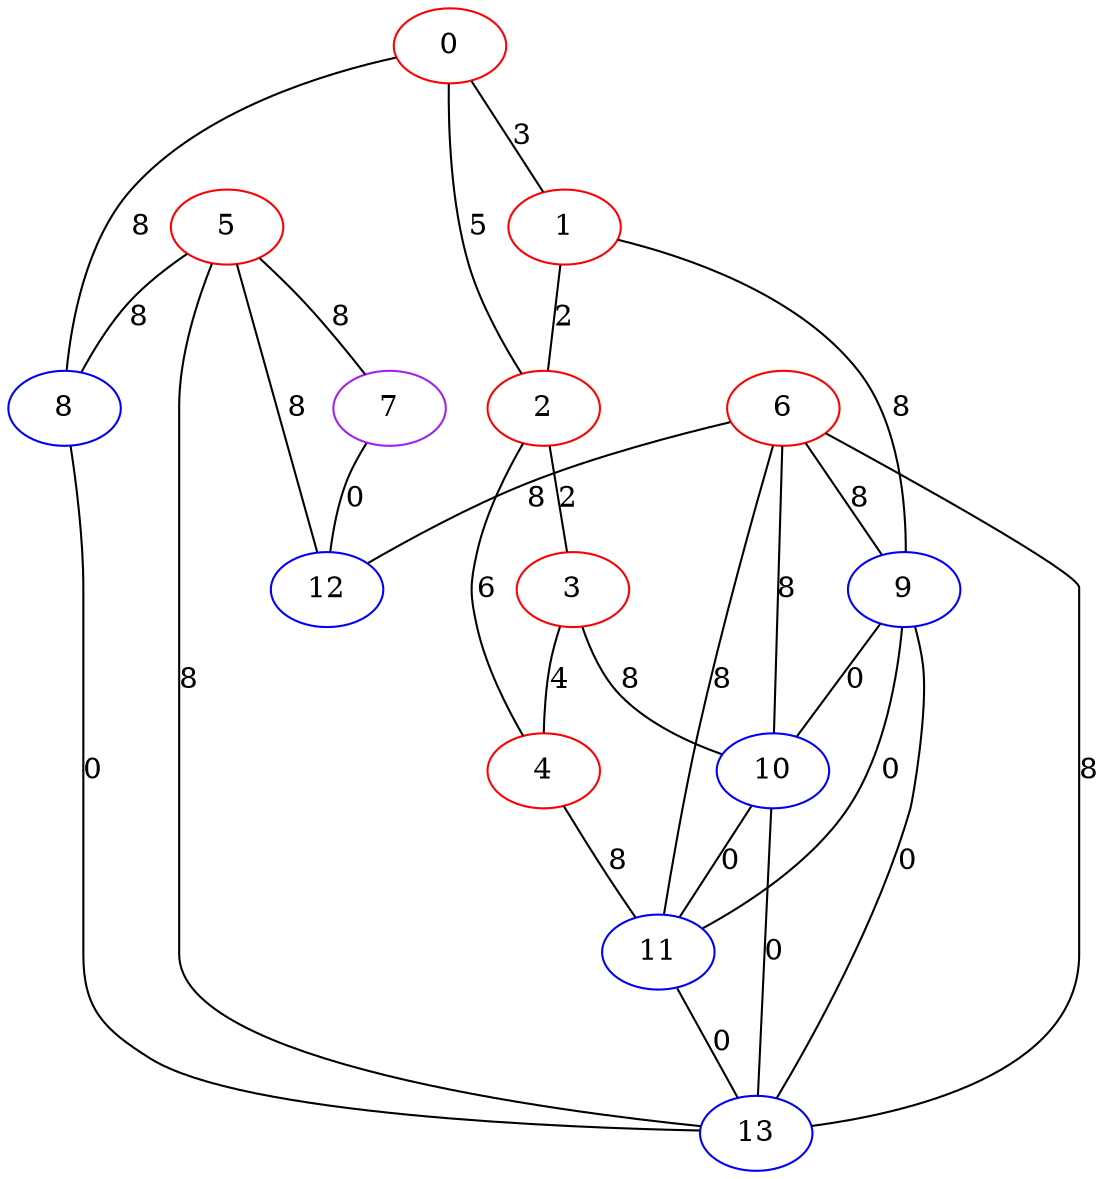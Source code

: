 graph "" {
0 [color=red, weight=1];
1 [color=red, weight=1];
2 [color=red, weight=1];
3 [color=red, weight=1];
4 [color=red, weight=1];
5 [color=red, weight=1];
6 [color=red, weight=1];
7 [color=purple, weight=4];
8 [color=blue, weight=3];
9 [color=blue, weight=3];
10 [color=blue, weight=3];
11 [color=blue, weight=3];
12 [color=blue, weight=3];
13 [color=blue, weight=3];
0 -- 8  [key=0, label=8];
0 -- 1  [key=0, label=3];
0 -- 2  [key=0, label=5];
1 -- 9  [key=0, label=8];
1 -- 2  [key=0, label=2];
2 -- 3  [key=0, label=2];
2 -- 4  [key=0, label=6];
3 -- 4  [key=0, label=4];
3 -- 10  [key=0, label=8];
4 -- 11  [key=0, label=8];
5 -- 8  [key=0, label=8];
5 -- 12  [key=0, label=8];
5 -- 13  [key=0, label=8];
5 -- 7  [key=0, label=8];
6 -- 9  [key=0, label=8];
6 -- 10  [key=0, label=8];
6 -- 11  [key=0, label=8];
6 -- 12  [key=0, label=8];
6 -- 13  [key=0, label=8];
7 -- 12  [key=0, label=0];
8 -- 13  [key=0, label=0];
9 -- 10  [key=0, label=0];
9 -- 11  [key=0, label=0];
9 -- 13  [key=0, label=0];
10 -- 11  [key=0, label=0];
10 -- 13  [key=0, label=0];
11 -- 13  [key=0, label=0];
}
